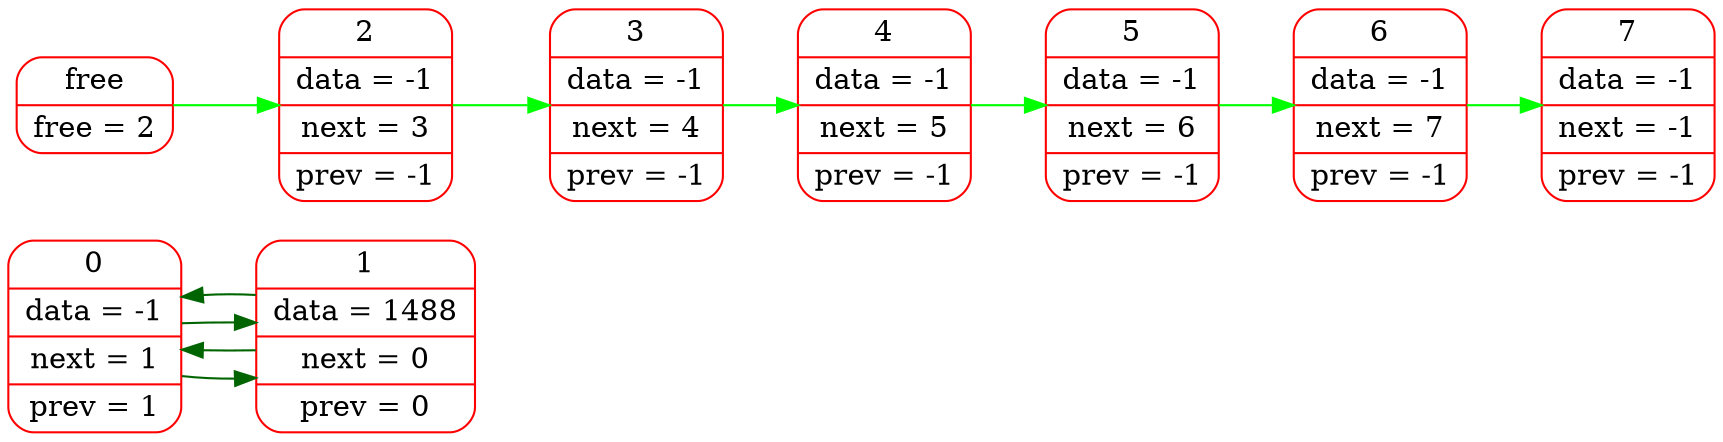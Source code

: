 digraph G{
rankdir=LR;
node[color="red",fontsize=14];
elem0[shape="Mrecord", label="0 | data = -1 | next = 1 | prev = 1"];
elem1[shape="Mrecord", label="1 | data = 1488 | next = 0 | prev = 0"];
edge[color="darkgreen",fontsize=12, penwidth=1];
elem0->elem1->elem0;
edge[color="darkgreen",fontsize=12, penwidth=1];
elem0->elem1->elem0;
free[shape="Mrecord", label="free | free = 2"];
free_elem2[shape="Mrecord", label="2 | data = -1 | next = 3 | prev = -1"];
free_elem3[shape="Mrecord", label="3 | data = -1 | next = 4 | prev = -1"];
free_elem4[shape="Mrecord", label="4 | data = -1 | next = 5 | prev = -1"];
free_elem5[shape="Mrecord", label="5 | data = -1 | next = 6 | prev = -1"];
free_elem6[shape="Mrecord", label="6 | data = -1 | next = 7 | prev = -1"];
free_elem7[shape="Mrecord", label="7 | data = -1 | next = -1 | prev = -1"];
edge[color="green",fontsize=12, penwidth=1];
free->free_elem2->free_elem3->free_elem4->free_elem5->free_elem6->free_elem7;
}
